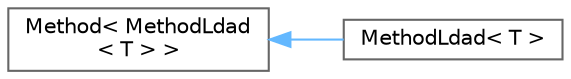 digraph "Graphical Class Hierarchy"
{
 // LATEX_PDF_SIZE
  bgcolor="transparent";
  edge [fontname=Helvetica,fontsize=10,labelfontname=Helvetica,labelfontsize=10];
  node [fontname=Helvetica,fontsize=10,shape=box,height=0.2,width=0.4];
  rankdir="LR";
  Node0 [id="Node000000",label="Method\< MethodLdad\l\< T \> \>",height=0.2,width=0.4,color="grey40", fillcolor="white", style="filled",URL="$classMethod.html",tooltip=" "];
  Node0 -> Node1 [id="edge5_Node000000_Node000001",dir="back",color="steelblue1",style="solid",tooltip=" "];
  Node1 [id="Node000001",label="MethodLdad\< T \>",height=0.2,width=0.4,color="grey40", fillcolor="white", style="filled",URL="$classMethodLdad.html",tooltip=" "];
}
